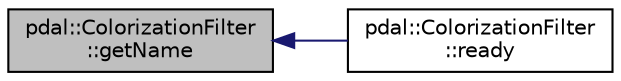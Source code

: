 digraph "pdal::ColorizationFilter::getName"
{
  edge [fontname="Helvetica",fontsize="10",labelfontname="Helvetica",labelfontsize="10"];
  node [fontname="Helvetica",fontsize="10",shape=record];
  rankdir="LR";
  Node1 [label="pdal::ColorizationFilter\l::getName",height=0.2,width=0.4,color="black", fillcolor="grey75", style="filled", fontcolor="black"];
  Node1 -> Node2 [dir="back",color="midnightblue",fontsize="10",style="solid",fontname="Helvetica"];
  Node2 [label="pdal::ColorizationFilter\l::ready",height=0.2,width=0.4,color="black", fillcolor="white", style="filled",URL="$classpdal_1_1ColorizationFilter.html#a8274a87cc774dc004217a5628280872f"];
}
